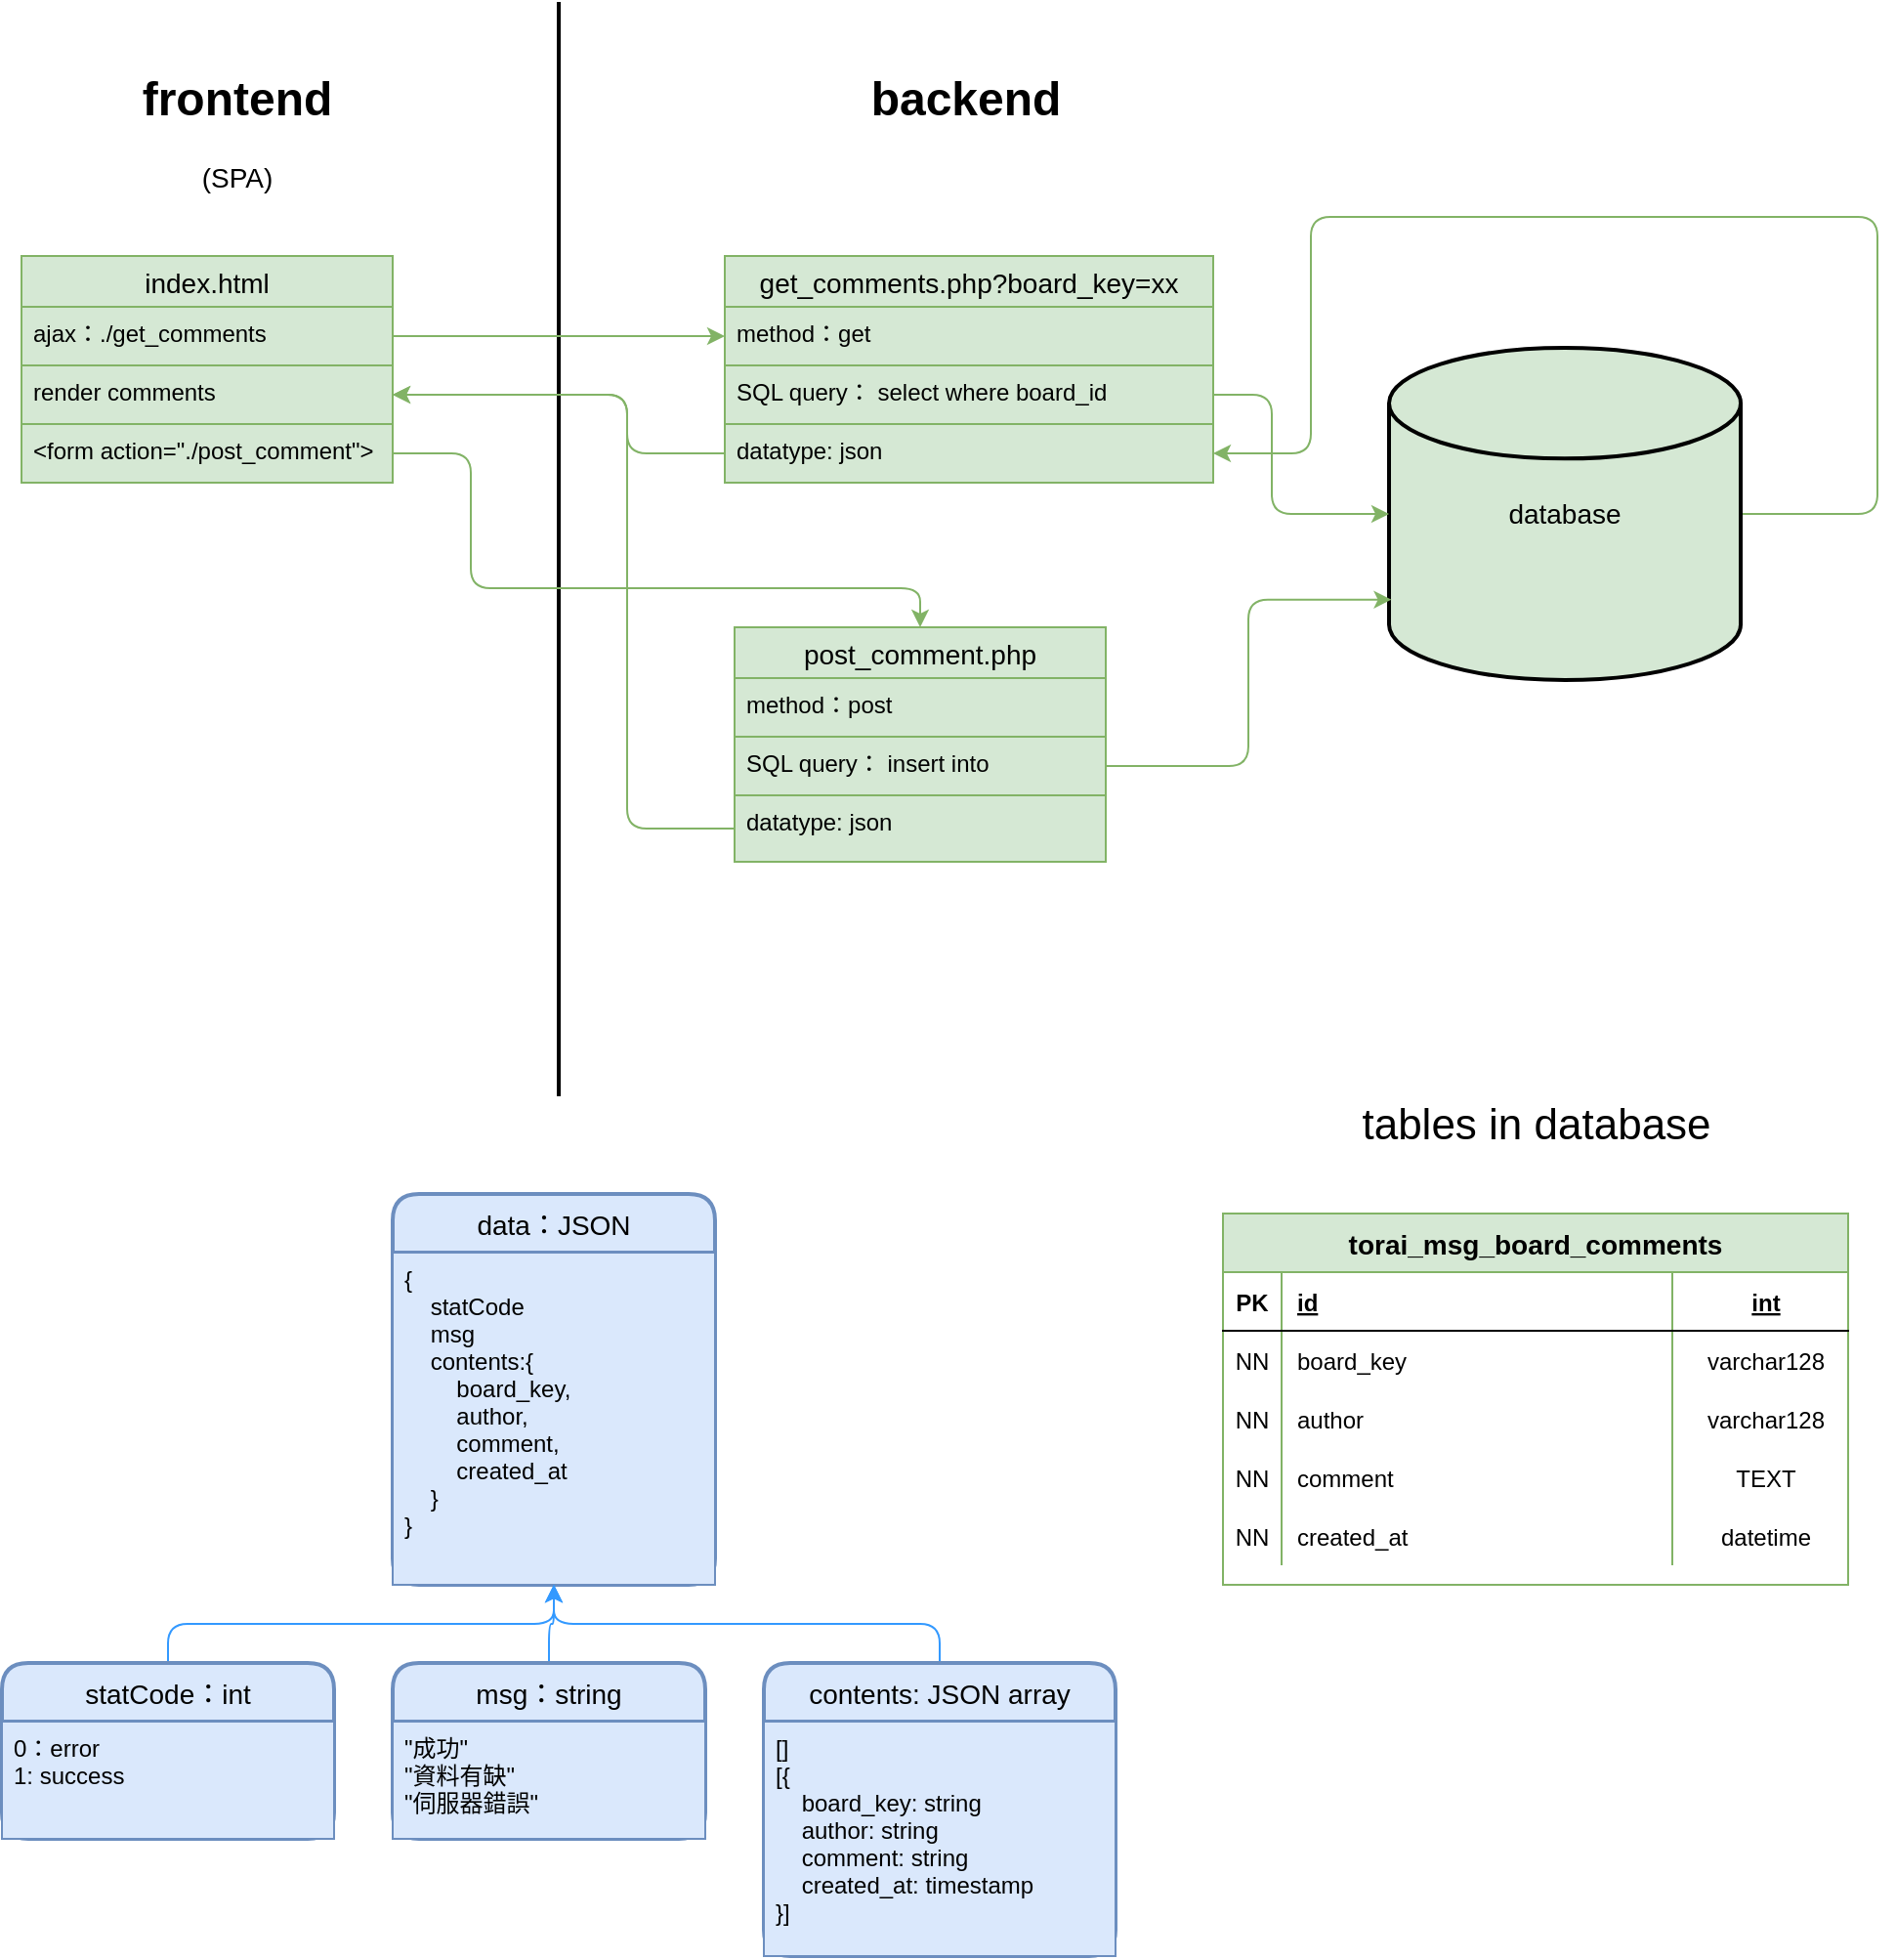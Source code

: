 <mxfile version="14.8.1" type="device" pages="2"><diagram id="-VGvWduneVFvkHfCidz3" name="網站架構"><mxGraphModel dx="1038" dy="636" grid="1" gridSize="10" guides="1" tooltips="1" connect="1" arrows="1" fold="1" page="1" pageScale="1" pageWidth="827" pageHeight="1169" math="0" shadow="0"><root><mxCell id="0"/><mxCell id="1" parent="0"/><mxCell id="hgHenATyc2i4KmhPZJSS-3" value="index.html" style="swimlane;fontStyle=0;childLayout=stackLayout;horizontal=1;startSize=26;horizontalStack=0;resizeParent=1;resizeParentMax=0;resizeLast=0;collapsible=1;marginBottom=0;align=center;fontSize=14;fillColor=#d5e8d4;strokeColor=#82b366;" vertex="1" parent="1"><mxGeometry x="380" y="350" width="190" height="116" as="geometry"/></mxCell><mxCell id="hgHenATyc2i4KmhPZJSS-5" value="ajax：./get_comments" style="text;strokeColor=#82b366;fillColor=#d5e8d4;spacingLeft=4;spacingRight=4;overflow=hidden;rotatable=0;points=[[0,0.5],[1,0.5]];portConstraint=eastwest;fontSize=12;" vertex="1" parent="hgHenATyc2i4KmhPZJSS-3"><mxGeometry y="26" width="190" height="30" as="geometry"/></mxCell><mxCell id="hgHenATyc2i4KmhPZJSS-20" value="render comments" style="text;strokeColor=#82b366;fillColor=#d5e8d4;spacingLeft=4;spacingRight=4;overflow=hidden;rotatable=0;points=[[0,0.5],[1,0.5]];portConstraint=eastwest;fontSize=12;" vertex="1" parent="hgHenATyc2i4KmhPZJSS-3"><mxGeometry y="56" width="190" height="30" as="geometry"/></mxCell><mxCell id="hgHenATyc2i4KmhPZJSS-4" value="&lt;form action=&quot;./post_comment&quot;&gt;" style="text;strokeColor=#82b366;fillColor=#d5e8d4;spacingLeft=4;spacingRight=4;overflow=hidden;rotatable=0;points=[[0,0.5],[1,0.5]];portConstraint=eastwest;fontSize=12;" vertex="1" parent="hgHenATyc2i4KmhPZJSS-3"><mxGeometry y="86" width="190" height="30" as="geometry"/></mxCell><mxCell id="hgHenATyc2i4KmhPZJSS-11" value="" style="line;strokeWidth=2;direction=south;html=1;fontSize=14;startSize=26;fillColor=#d5e8d4;rotation=0;" vertex="1" parent="1"><mxGeometry x="650" y="220" width="10" height="560" as="geometry"/></mxCell><mxCell id="hgHenATyc2i4KmhPZJSS-12" value="backend" style="text;strokeColor=none;fillColor=none;html=1;fontSize=24;fontStyle=1;verticalAlign=middle;align=center;startSize=26;" vertex="1" parent="1"><mxGeometry x="812.5" y="250" width="100" height="40" as="geometry"/></mxCell><mxCell id="hgHenATyc2i4KmhPZJSS-14" value="frontend" style="text;strokeColor=none;fillColor=none;html=1;fontSize=24;fontStyle=1;verticalAlign=middle;align=center;startSize=26;" vertex="1" parent="1"><mxGeometry x="440" y="250" width="100" height="40" as="geometry"/></mxCell><mxCell id="hgHenATyc2i4KmhPZJSS-33" style="edgeStyle=orthogonalEdgeStyle;rounded=1;orthogonalLoop=1;jettySize=auto;html=1;entryX=1;entryY=0.5;entryDx=0;entryDy=0;fontSize=14;startSize=26;strokeColor=#82B366;" edge="1" parent="1" source="hgHenATyc2i4KmhPZJSS-17" target="hgHenATyc2i4KmhPZJSS-30"><mxGeometry relative="1" as="geometry"><Array as="points"><mxPoint x="1330" y="482"/><mxPoint x="1330" y="330"/><mxPoint x="1040" y="330"/><mxPoint x="1040" y="451"/></Array></mxGeometry></mxCell><mxCell id="hgHenATyc2i4KmhPZJSS-17" value="database" style="strokeWidth=2;html=1;shape=mxgraph.flowchart.database;whiteSpace=wrap;fontSize=14;startSize=26;fillColor=#d5e8d4;" vertex="1" parent="1"><mxGeometry x="1080" y="397" width="180" height="170" as="geometry"/></mxCell><mxCell id="hgHenATyc2i4KmhPZJSS-19" value="(SPA)" style="text;html=1;align=center;verticalAlign=middle;resizable=0;points=[];autosize=1;strokeColor=none;fontSize=14;" vertex="1" parent="1"><mxGeometry x="465" y="300" width="50" height="20" as="geometry"/></mxCell><mxCell id="hgHenATyc2i4KmhPZJSS-21" value="post_comment.php" style="swimlane;fontStyle=0;childLayout=stackLayout;horizontal=1;startSize=26;horizontalStack=0;resizeParent=1;resizeParentMax=0;resizeLast=0;collapsible=1;marginBottom=0;align=center;fontSize=14;fillColor=#d5e8d4;strokeColor=#82b366;" vertex="1" parent="1"><mxGeometry x="745" y="540" width="190" height="120" as="geometry"/></mxCell><mxCell id="hgHenATyc2i4KmhPZJSS-22" value="method：post&#10;" style="text;strokeColor=#82b366;fillColor=#d5e8d4;spacingLeft=4;spacingRight=4;overflow=hidden;rotatable=0;points=[[0,0.5],[1,0.5]];portConstraint=eastwest;fontSize=12;" vertex="1" parent="hgHenATyc2i4KmhPZJSS-21"><mxGeometry y="26" width="190" height="30" as="geometry"/></mxCell><mxCell id="hgHenATyc2i4KmhPZJSS-23" value="SQL query： insert into" style="text;strokeColor=#82b366;fillColor=#d5e8d4;spacingLeft=4;spacingRight=4;overflow=hidden;rotatable=0;points=[[0,0.5],[1,0.5]];portConstraint=eastwest;fontSize=12;" vertex="1" parent="hgHenATyc2i4KmhPZJSS-21"><mxGeometry y="56" width="190" height="30" as="geometry"/></mxCell><mxCell id="hgHenATyc2i4KmhPZJSS-24" value="datatype: json" style="text;strokeColor=#82b366;fillColor=#d5e8d4;spacingLeft=4;spacingRight=4;overflow=hidden;rotatable=0;points=[[0,0.5],[1,0.5]];portConstraint=eastwest;fontSize=12;" vertex="1" parent="hgHenATyc2i4KmhPZJSS-21"><mxGeometry y="86" width="190" height="34" as="geometry"/></mxCell><mxCell id="hgHenATyc2i4KmhPZJSS-25" style="edgeStyle=orthogonalEdgeStyle;rounded=1;orthogonalLoop=1;jettySize=auto;html=1;exitX=1;exitY=0.5;exitDx=0;exitDy=0;entryX=0.5;entryY=0;entryDx=0;entryDy=0;fontSize=14;startSize=26;strokeColor=#82B366;" edge="1" parent="1" source="hgHenATyc2i4KmhPZJSS-4" target="hgHenATyc2i4KmhPZJSS-21"><mxGeometry relative="1" as="geometry"><Array as="points"><mxPoint x="610" y="451"/><mxPoint x="610" y="520"/><mxPoint x="840" y="520"/></Array></mxGeometry></mxCell><mxCell id="hgHenATyc2i4KmhPZJSS-26" style="edgeStyle=orthogonalEdgeStyle;rounded=1;orthogonalLoop=1;jettySize=auto;html=1;fontSize=14;startSize=26;strokeColor=#82B366;entryX=0.007;entryY=0.758;entryDx=0;entryDy=0;entryPerimeter=0;" edge="1" parent="1" source="hgHenATyc2i4KmhPZJSS-23" target="hgHenATyc2i4KmhPZJSS-17"><mxGeometry relative="1" as="geometry"><mxPoint x="1030" y="520" as="targetPoint"/><Array as="points"><mxPoint x="1008" y="611"/><mxPoint x="1008" y="526"/></Array></mxGeometry></mxCell><mxCell id="hgHenATyc2i4KmhPZJSS-27" value="get_comments.php?board_key=xx" style="swimlane;fontStyle=0;childLayout=stackLayout;horizontal=1;startSize=26;horizontalStack=0;resizeParent=1;resizeParentMax=0;resizeLast=0;collapsible=1;marginBottom=0;align=center;fontSize=14;fillColor=#d5e8d4;strokeColor=#82b366;" vertex="1" parent="1"><mxGeometry x="740" y="350" width="250" height="116" as="geometry"/></mxCell><mxCell id="hgHenATyc2i4KmhPZJSS-28" value="method：get" style="text;strokeColor=#82b366;fillColor=#d5e8d4;spacingLeft=4;spacingRight=4;overflow=hidden;rotatable=0;points=[[0,0.5],[1,0.5]];portConstraint=eastwest;fontSize=12;" vertex="1" parent="hgHenATyc2i4KmhPZJSS-27"><mxGeometry y="26" width="250" height="30" as="geometry"/></mxCell><mxCell id="hgHenATyc2i4KmhPZJSS-29" value="SQL query： select where board_id" style="text;strokeColor=#82b366;fillColor=#d5e8d4;spacingLeft=4;spacingRight=4;overflow=hidden;rotatable=0;points=[[0,0.5],[1,0.5]];portConstraint=eastwest;fontSize=12;" vertex="1" parent="hgHenATyc2i4KmhPZJSS-27"><mxGeometry y="56" width="250" height="30" as="geometry"/></mxCell><mxCell id="hgHenATyc2i4KmhPZJSS-30" value="datatype: json" style="text;strokeColor=#82b366;fillColor=#d5e8d4;spacingLeft=4;spacingRight=4;overflow=hidden;rotatable=0;points=[[0,0.5],[1,0.5]];portConstraint=eastwest;fontSize=12;" vertex="1" parent="hgHenATyc2i4KmhPZJSS-27"><mxGeometry y="86" width="250" height="30" as="geometry"/></mxCell><mxCell id="hgHenATyc2i4KmhPZJSS-31" style="edgeStyle=orthogonalEdgeStyle;rounded=1;orthogonalLoop=1;jettySize=auto;html=1;entryX=0;entryY=0.5;entryDx=0;entryDy=0;fontSize=14;startSize=26;strokeColor=#82B366;exitX=1;exitY=0.5;exitDx=0;exitDy=0;" edge="1" parent="1" source="hgHenATyc2i4KmhPZJSS-5" target="hgHenATyc2i4KmhPZJSS-28"><mxGeometry relative="1" as="geometry"><Array as="points"><mxPoint x="590" y="391"/><mxPoint x="590" y="391"/></Array></mxGeometry></mxCell><mxCell id="hgHenATyc2i4KmhPZJSS-32" style="edgeStyle=orthogonalEdgeStyle;rounded=1;orthogonalLoop=1;jettySize=auto;html=1;entryX=0;entryY=0.5;entryDx=0;entryDy=0;entryPerimeter=0;fontSize=14;startSize=26;strokeColor=#82B366;" edge="1" parent="1" source="hgHenATyc2i4KmhPZJSS-29" target="hgHenATyc2i4KmhPZJSS-17"><mxGeometry relative="1" as="geometry"><Array as="points"><mxPoint x="1020" y="421"/><mxPoint x="1020" y="482"/></Array></mxGeometry></mxCell><mxCell id="hgHenATyc2i4KmhPZJSS-34" style="edgeStyle=orthogonalEdgeStyle;rounded=1;orthogonalLoop=1;jettySize=auto;html=1;fontSize=14;startSize=26;strokeColor=#82B366;" edge="1" parent="1" source="hgHenATyc2i4KmhPZJSS-30" target="hgHenATyc2i4KmhPZJSS-20"><mxGeometry relative="1" as="geometry"><mxPoint x="600" y="451" as="targetPoint"/><Array as="points"><mxPoint x="690" y="451"/><mxPoint x="690" y="421"/></Array></mxGeometry></mxCell><mxCell id="fEaJgEvuOi1Jz4uizCcq-1" value="data：JSON" style="swimlane;childLayout=stackLayout;horizontal=1;startSize=30;horizontalStack=0;rounded=1;fontSize=14;fontStyle=0;strokeWidth=2;resizeParent=0;resizeLast=1;shadow=0;dashed=0;align=center;fillColor=#dae8fc;strokeColor=#6c8ebf;" vertex="1" parent="1"><mxGeometry x="570" y="830" width="165" height="200" as="geometry"/></mxCell><mxCell id="fEaJgEvuOi1Jz4uizCcq-2" value="{&#10;    statCode&#10;    msg&#10;    contents:{&#10;        board_key,&#10;        author,&#10;        comment,&#10;        created_at&#10;    }&#10;}" style="align=left;strokeColor=#6c8ebf;fillColor=#dae8fc;spacingLeft=4;fontSize=12;verticalAlign=top;resizable=0;rotatable=0;part=1;" vertex="1" parent="fEaJgEvuOi1Jz4uizCcq-1"><mxGeometry y="30" width="165" height="170" as="geometry"/></mxCell><mxCell id="KVn-GCgau8vmohGtmX2x-1" value="torai_msg_board_comments" style="shape=table;startSize=30;container=1;collapsible=1;childLayout=tableLayout;fixedRows=1;rowLines=0;fontStyle=1;align=center;resizeLast=1;fontSize=14;strokeColor=#82b366;fillColor=#d5e8d4;" vertex="1" parent="1"><mxGeometry x="995" y="840" width="320" height="190" as="geometry"/></mxCell><mxCell id="KVn-GCgau8vmohGtmX2x-2" value="" style="shape=partialRectangle;collapsible=0;dropTarget=0;pointerEvents=0;fillColor=none;top=0;left=0;bottom=1;right=0;points=[[0,0.5],[1,0.5]];portConstraint=eastwest;align=center;" vertex="1" parent="KVn-GCgau8vmohGtmX2x-1"><mxGeometry y="30" width="320" height="30" as="geometry"/></mxCell><mxCell id="KVn-GCgau8vmohGtmX2x-3" value="PK" style="shape=partialRectangle;connectable=0;fillColor=none;top=0;left=0;bottom=0;right=0;fontStyle=1;overflow=hidden;align=center;" vertex="1" parent="KVn-GCgau8vmohGtmX2x-2"><mxGeometry width="30" height="30" as="geometry"/></mxCell><mxCell id="KVn-GCgau8vmohGtmX2x-4" value="id" style="shape=partialRectangle;connectable=0;fillColor=none;top=0;left=0;bottom=0;right=0;align=left;spacingLeft=6;fontStyle=5;overflow=hidden;" vertex="1" parent="KVn-GCgau8vmohGtmX2x-2"><mxGeometry x="30" width="200" height="30" as="geometry"/></mxCell><mxCell id="KVn-GCgau8vmohGtmX2x-15" value="int" style="shape=partialRectangle;connectable=0;fillColor=none;top=0;left=0;bottom=0;right=0;align=center;spacingLeft=6;fontStyle=5;overflow=hidden;" vertex="1" parent="KVn-GCgau8vmohGtmX2x-2"><mxGeometry x="230" width="90" height="30" as="geometry"/></mxCell><mxCell id="KVn-GCgau8vmohGtmX2x-8" value="" style="shape=partialRectangle;collapsible=0;dropTarget=0;pointerEvents=0;fillColor=none;top=0;left=0;bottom=0;right=0;points=[[0,0.5],[1,0.5]];portConstraint=eastwest;align=center;" vertex="1" parent="KVn-GCgau8vmohGtmX2x-1"><mxGeometry y="60" width="320" height="30" as="geometry"/></mxCell><mxCell id="KVn-GCgau8vmohGtmX2x-9" value="NN" style="shape=partialRectangle;connectable=0;fillColor=none;top=0;left=0;bottom=0;right=0;editable=1;overflow=hidden;align=center;" vertex="1" parent="KVn-GCgau8vmohGtmX2x-8"><mxGeometry width="30" height="30" as="geometry"/></mxCell><mxCell id="KVn-GCgau8vmohGtmX2x-10" value="board_key" style="shape=partialRectangle;connectable=0;fillColor=none;top=0;left=0;bottom=0;right=0;align=left;spacingLeft=6;overflow=hidden;" vertex="1" parent="KVn-GCgau8vmohGtmX2x-8"><mxGeometry x="30" width="200" height="30" as="geometry"/></mxCell><mxCell id="KVn-GCgau8vmohGtmX2x-17" value="varchar128" style="shape=partialRectangle;connectable=0;fillColor=none;top=0;left=0;bottom=0;right=0;align=center;spacingLeft=6;overflow=hidden;" vertex="1" parent="KVn-GCgau8vmohGtmX2x-8"><mxGeometry x="230" width="90" height="30" as="geometry"/></mxCell><mxCell id="KVn-GCgau8vmohGtmX2x-11" value="" style="shape=partialRectangle;collapsible=0;dropTarget=0;pointerEvents=0;fillColor=none;top=0;left=0;bottom=0;right=0;points=[[0,0.5],[1,0.5]];portConstraint=eastwest;align=center;" vertex="1" parent="KVn-GCgau8vmohGtmX2x-1"><mxGeometry y="90" width="320" height="30" as="geometry"/></mxCell><mxCell id="KVn-GCgau8vmohGtmX2x-12" value="NN" style="shape=partialRectangle;connectable=0;fillColor=none;top=0;left=0;bottom=0;right=0;editable=1;overflow=hidden;align=center;" vertex="1" parent="KVn-GCgau8vmohGtmX2x-11"><mxGeometry width="30" height="30" as="geometry"/></mxCell><mxCell id="KVn-GCgau8vmohGtmX2x-13" value="author" style="shape=partialRectangle;connectable=0;fillColor=none;top=0;left=0;bottom=0;right=0;align=left;spacingLeft=6;overflow=hidden;" vertex="1" parent="KVn-GCgau8vmohGtmX2x-11"><mxGeometry x="30" width="200" height="30" as="geometry"/></mxCell><mxCell id="KVn-GCgau8vmohGtmX2x-18" value="varchar128" style="shape=partialRectangle;connectable=0;fillColor=none;top=0;left=0;bottom=0;right=0;align=center;spacingLeft=6;overflow=hidden;" vertex="1" parent="KVn-GCgau8vmohGtmX2x-11"><mxGeometry x="230" width="90" height="30" as="geometry"/></mxCell><mxCell id="KVn-GCgau8vmohGtmX2x-5" value="" style="shape=partialRectangle;collapsible=0;dropTarget=0;pointerEvents=0;fillColor=none;top=0;left=0;bottom=0;right=0;points=[[0,0.5],[1,0.5]];portConstraint=eastwest;align=center;" vertex="1" parent="KVn-GCgau8vmohGtmX2x-1"><mxGeometry y="120" width="320" height="30" as="geometry"/></mxCell><mxCell id="KVn-GCgau8vmohGtmX2x-6" value="NN" style="shape=partialRectangle;connectable=0;fillColor=none;top=0;left=0;bottom=0;right=0;editable=1;overflow=hidden;align=center;" vertex="1" parent="KVn-GCgau8vmohGtmX2x-5"><mxGeometry width="30" height="30" as="geometry"/></mxCell><mxCell id="KVn-GCgau8vmohGtmX2x-7" value="comment" style="shape=partialRectangle;connectable=0;fillColor=none;top=0;left=0;bottom=0;right=0;align=left;spacingLeft=6;overflow=hidden;" vertex="1" parent="KVn-GCgau8vmohGtmX2x-5"><mxGeometry x="30" width="200" height="30" as="geometry"/></mxCell><mxCell id="KVn-GCgau8vmohGtmX2x-16" value="TEXT" style="shape=partialRectangle;connectable=0;fillColor=none;top=0;left=0;bottom=0;right=0;align=center;spacingLeft=6;overflow=hidden;" vertex="1" parent="KVn-GCgau8vmohGtmX2x-5"><mxGeometry x="230" width="90" height="30" as="geometry"/></mxCell><mxCell id="KVn-GCgau8vmohGtmX2x-28" value="" style="shape=partialRectangle;collapsible=0;dropTarget=0;pointerEvents=0;fillColor=none;top=0;left=0;bottom=0;right=0;points=[[0,0.5],[1,0.5]];portConstraint=eastwest;align=center;" vertex="1" parent="KVn-GCgau8vmohGtmX2x-1"><mxGeometry y="150" width="320" height="30" as="geometry"/></mxCell><mxCell id="KVn-GCgau8vmohGtmX2x-29" value="NN" style="shape=partialRectangle;connectable=0;fillColor=none;top=0;left=0;bottom=0;right=0;editable=1;overflow=hidden;align=center;" vertex="1" parent="KVn-GCgau8vmohGtmX2x-28"><mxGeometry width="30" height="30" as="geometry"/></mxCell><mxCell id="KVn-GCgau8vmohGtmX2x-30" value="created_at" style="shape=partialRectangle;connectable=0;fillColor=none;top=0;left=0;bottom=0;right=0;align=left;spacingLeft=6;overflow=hidden;" vertex="1" parent="KVn-GCgau8vmohGtmX2x-28"><mxGeometry x="30" width="200" height="30" as="geometry"/></mxCell><mxCell id="KVn-GCgau8vmohGtmX2x-31" value="datetime" style="shape=partialRectangle;connectable=0;fillColor=none;top=0;left=0;bottom=0;right=0;align=center;spacingLeft=6;overflow=hidden;" vertex="1" parent="KVn-GCgau8vmohGtmX2x-28"><mxGeometry x="230" width="90" height="30" as="geometry"/></mxCell><mxCell id="KVn-GCgau8vmohGtmX2x-14" value="&lt;font style=&quot;font-size: 22px&quot;&gt;tables in database&lt;/font&gt;" style="text;html=1;align=center;verticalAlign=middle;resizable=0;points=[];autosize=1;strokeColor=none;fontSize=14;" vertex="1" parent="1"><mxGeometry x="1060" y="780" width="190" height="30" as="geometry"/></mxCell><mxCell id="KVn-GCgau8vmohGtmX2x-36" style="edgeStyle=orthogonalEdgeStyle;rounded=1;orthogonalLoop=1;jettySize=auto;html=1;fontSize=14;startSize=26;strokeColor=#3399FF;exitX=0.5;exitY=0;exitDx=0;exitDy=0;entryX=0.5;entryY=1;entryDx=0;entryDy=0;" edge="1" parent="1" source="KVn-GCgau8vmohGtmX2x-21" target="fEaJgEvuOi1Jz4uizCcq-2"><mxGeometry relative="1" as="geometry"><mxPoint x="650" y="1040" as="targetPoint"/><Array as="points"><mxPoint x="455" y="1050"/><mxPoint x="653" y="1050"/></Array></mxGeometry></mxCell><mxCell id="KVn-GCgau8vmohGtmX2x-21" value="statCode：int" style="swimlane;childLayout=stackLayout;horizontal=1;startSize=30;horizontalStack=0;rounded=1;fontSize=14;fontStyle=0;strokeWidth=2;resizeParent=0;resizeLast=1;shadow=0;dashed=0;align=center;fillColor=#dae8fc;strokeColor=#6c8ebf;" vertex="1" parent="1"><mxGeometry x="370" y="1070" width="170" height="90" as="geometry"/></mxCell><mxCell id="KVn-GCgau8vmohGtmX2x-22" value="0：error&#10;1: success" style="align=left;strokeColor=#6c8ebf;fillColor=#dae8fc;spacingLeft=4;fontSize=12;verticalAlign=top;resizable=0;rotatable=0;part=1;" vertex="1" parent="KVn-GCgau8vmohGtmX2x-21"><mxGeometry y="30" width="170" height="60" as="geometry"/></mxCell><mxCell id="KVn-GCgau8vmohGtmX2x-34" style="edgeStyle=orthogonalEdgeStyle;rounded=1;orthogonalLoop=1;jettySize=auto;html=1;entryX=0.5;entryY=1;entryDx=0;entryDy=0;fontSize=14;startSize=26;strokeColor=#3399FF;" edge="1" parent="1" source="KVn-GCgau8vmohGtmX2x-24" target="fEaJgEvuOi1Jz4uizCcq-2"><mxGeometry relative="1" as="geometry"/></mxCell><mxCell id="KVn-GCgau8vmohGtmX2x-24" value="msg：string" style="swimlane;childLayout=stackLayout;horizontal=1;startSize=30;horizontalStack=0;rounded=1;fontSize=14;fontStyle=0;strokeWidth=2;resizeParent=0;resizeLast=1;shadow=0;dashed=0;align=center;fillColor=#dae8fc;strokeColor=#6c8ebf;" vertex="1" parent="1"><mxGeometry x="570" y="1070" width="160" height="90" as="geometry"/></mxCell><mxCell id="KVn-GCgau8vmohGtmX2x-25" value="&quot;成功&quot;&#10;&quot;資料有缺&quot;&#10;&quot;伺服器錯誤&quot;" style="align=left;strokeColor=#6c8ebf;fillColor=#dae8fc;spacingLeft=4;fontSize=12;verticalAlign=top;resizable=0;rotatable=0;part=1;" vertex="1" parent="KVn-GCgau8vmohGtmX2x-24"><mxGeometry y="30" width="160" height="60" as="geometry"/></mxCell><mxCell id="KVn-GCgau8vmohGtmX2x-35" style="edgeStyle=orthogonalEdgeStyle;rounded=1;orthogonalLoop=1;jettySize=auto;html=1;entryX=0.5;entryY=1;entryDx=0;entryDy=0;fontSize=14;startSize=26;strokeColor=#3399FF;exitX=0.5;exitY=0;exitDx=0;exitDy=0;" edge="1" parent="1" source="KVn-GCgau8vmohGtmX2x-26" target="fEaJgEvuOi1Jz4uizCcq-2"><mxGeometry relative="1" as="geometry"/></mxCell><mxCell id="KVn-GCgau8vmohGtmX2x-26" value="contents: JSON array" style="swimlane;childLayout=stackLayout;horizontal=1;startSize=30;horizontalStack=0;rounded=1;fontSize=14;fontStyle=0;strokeWidth=2;resizeParent=0;resizeLast=1;shadow=0;dashed=0;align=center;fillColor=#dae8fc;strokeColor=#6c8ebf;" vertex="1" parent="1"><mxGeometry x="760" y="1070" width="180" height="150" as="geometry"/></mxCell><mxCell id="KVn-GCgau8vmohGtmX2x-27" value="[]&#10;[{&#10;    board_key: string&#10;    author: string&#10;    comment: string&#10;    created_at: timestamp&#10;}]" style="align=left;strokeColor=#6c8ebf;fillColor=#dae8fc;spacingLeft=4;fontSize=12;verticalAlign=top;resizable=0;rotatable=0;part=1;" vertex="1" parent="KVn-GCgau8vmohGtmX2x-26"><mxGeometry y="30" width="180" height="120" as="geometry"/></mxCell><mxCell id="KVn-GCgau8vmohGtmX2x-39" style="edgeStyle=orthogonalEdgeStyle;rounded=1;orthogonalLoop=1;jettySize=auto;html=1;entryX=1;entryY=0.5;entryDx=0;entryDy=0;fontSize=14;startSize=26;strokeColor=#82B366;" edge="1" parent="1" source="hgHenATyc2i4KmhPZJSS-24" target="hgHenATyc2i4KmhPZJSS-20"><mxGeometry relative="1" as="geometry"><Array as="points"><mxPoint x="690" y="643"/><mxPoint x="690" y="421"/></Array></mxGeometry></mxCell></root></mxGraphModel></diagram><diagram id="2IbqMXumL7fp0iFi99E7" name="資料庫架構"><mxGraphModel dx="1038" dy="636" grid="1" gridSize="10" guides="1" tooltips="1" connect="1" arrows="1" fold="1" page="1" pageScale="1" pageWidth="827" pageHeight="1169" math="0" shadow="0"><root><mxCell id="2DPcH2VJK0XvhC5WUiUN-0"/><mxCell id="2DPcH2VJK0XvhC5WUiUN-1" parent="2DPcH2VJK0XvhC5WUiUN-0"/></root></mxGraphModel></diagram></mxfile>